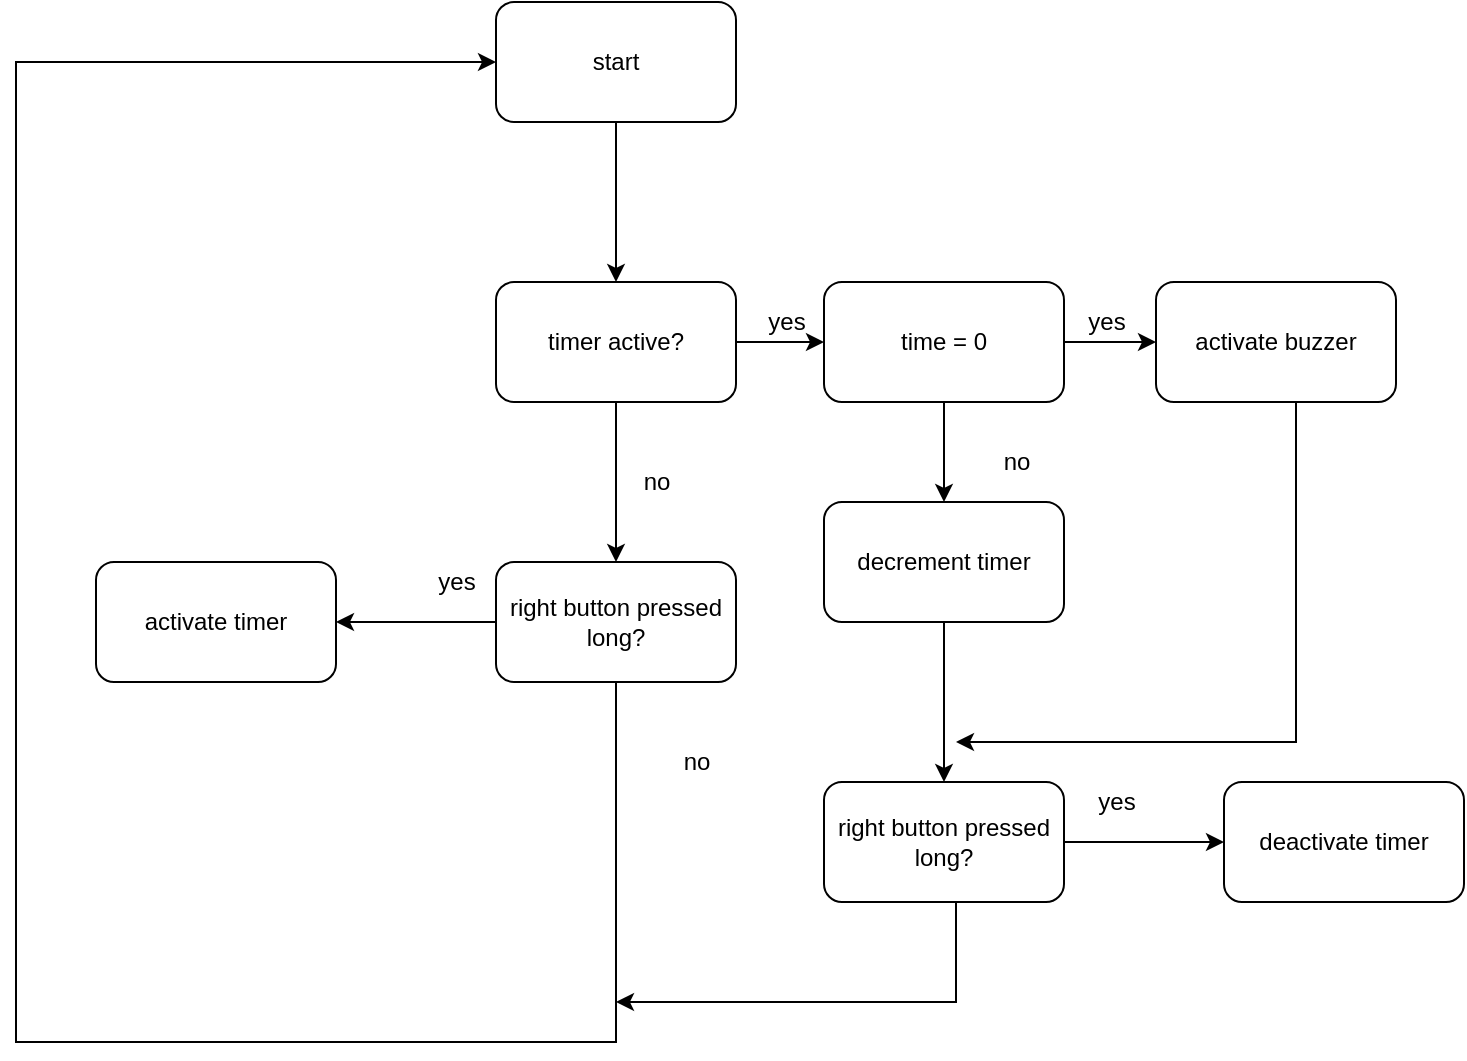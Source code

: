<mxfile version="17.1.2" type="device"><diagram id="E8ao3is3L1NMLuWFf-Es" name="Page-1"><mxGraphModel dx="2249" dy="794" grid="1" gridSize="10" guides="1" tooltips="1" connect="1" arrows="1" fold="1" page="1" pageScale="1" pageWidth="827" pageHeight="1169" math="0" shadow="0"><root><mxCell id="0"/><mxCell id="1" parent="0"/><mxCell id="G7srdIm08xedChv-XhUW-3" value="" style="edgeStyle=orthogonalEdgeStyle;rounded=0;orthogonalLoop=1;jettySize=auto;html=1;" edge="1" parent="1" source="G7srdIm08xedChv-XhUW-1"><mxGeometry relative="1" as="geometry"><mxPoint x="190" y="210" as="targetPoint"/></mxGeometry></mxCell><mxCell id="G7srdIm08xedChv-XhUW-1" value="start" style="rounded=1;whiteSpace=wrap;html=1;" vertex="1" parent="1"><mxGeometry x="130" y="70" width="120" height="60" as="geometry"/></mxCell><mxCell id="G7srdIm08xedChv-XhUW-18" value="" style="edgeStyle=orthogonalEdgeStyle;rounded=0;orthogonalLoop=1;jettySize=auto;html=1;" edge="1" parent="1" source="G7srdIm08xedChv-XhUW-4" target="G7srdIm08xedChv-XhUW-10"><mxGeometry relative="1" as="geometry"/></mxCell><mxCell id="G7srdIm08xedChv-XhUW-32" value="" style="edgeStyle=orthogonalEdgeStyle;rounded=0;orthogonalLoop=1;jettySize=auto;html=1;" edge="1" parent="1" source="G7srdIm08xedChv-XhUW-4" target="G7srdIm08xedChv-XhUW-31"><mxGeometry relative="1" as="geometry"/></mxCell><mxCell id="G7srdIm08xedChv-XhUW-4" value="timer active?" style="whiteSpace=wrap;html=1;rounded=1;" vertex="1" parent="1"><mxGeometry x="130" y="210" width="120" height="60" as="geometry"/></mxCell><mxCell id="G7srdIm08xedChv-XhUW-17" value="" style="edgeStyle=orthogonalEdgeStyle;rounded=0;orthogonalLoop=1;jettySize=auto;html=1;" edge="1" parent="1" source="G7srdIm08xedChv-XhUW-10" target="G7srdIm08xedChv-XhUW-12"><mxGeometry relative="1" as="geometry"/></mxCell><mxCell id="G7srdIm08xedChv-XhUW-19" value="" style="edgeStyle=orthogonalEdgeStyle;rounded=0;orthogonalLoop=1;jettySize=auto;html=1;" edge="1" parent="1" source="G7srdIm08xedChv-XhUW-10" target="G7srdIm08xedChv-XhUW-15"><mxGeometry relative="1" as="geometry"/></mxCell><mxCell id="G7srdIm08xedChv-XhUW-10" value="time = 0" style="whiteSpace=wrap;html=1;rounded=1;" vertex="1" parent="1"><mxGeometry x="294" y="210" width="120" height="60" as="geometry"/></mxCell><mxCell id="G7srdIm08xedChv-XhUW-30" style="edgeStyle=orthogonalEdgeStyle;rounded=0;orthogonalLoop=1;jettySize=auto;html=1;" edge="1" parent="1" source="G7srdIm08xedChv-XhUW-12"><mxGeometry relative="1" as="geometry"><mxPoint x="360" y="440" as="targetPoint"/><Array as="points"><mxPoint x="530" y="440"/></Array></mxGeometry></mxCell><mxCell id="G7srdIm08xedChv-XhUW-12" value="activate buzzer" style="whiteSpace=wrap;html=1;rounded=1;" vertex="1" parent="1"><mxGeometry x="460" y="210" width="120" height="60" as="geometry"/></mxCell><mxCell id="G7srdIm08xedChv-XhUW-25" value="" style="edgeStyle=orthogonalEdgeStyle;rounded=0;orthogonalLoop=1;jettySize=auto;html=1;" edge="1" parent="1" source="G7srdIm08xedChv-XhUW-15" target="G7srdIm08xedChv-XhUW-24"><mxGeometry relative="1" as="geometry"/></mxCell><mxCell id="G7srdIm08xedChv-XhUW-15" value="decrement timer" style="whiteSpace=wrap;html=1;rounded=1;" vertex="1" parent="1"><mxGeometry x="294" y="320" width="120" height="60" as="geometry"/></mxCell><mxCell id="G7srdIm08xedChv-XhUW-20" value="no" style="text;html=1;align=center;verticalAlign=middle;resizable=0;points=[];autosize=1;strokeColor=none;fillColor=none;" vertex="1" parent="1"><mxGeometry x="375" y="290" width="30" height="20" as="geometry"/></mxCell><mxCell id="G7srdIm08xedChv-XhUW-21" value="yes" style="text;html=1;align=center;verticalAlign=middle;resizable=0;points=[];autosize=1;strokeColor=none;fillColor=none;" vertex="1" parent="1"><mxGeometry x="420" y="220" width="30" height="20" as="geometry"/></mxCell><mxCell id="G7srdIm08xedChv-XhUW-22" value="yes" style="text;html=1;align=center;verticalAlign=middle;resizable=0;points=[];autosize=1;strokeColor=none;fillColor=none;" vertex="1" parent="1"><mxGeometry x="260" y="220" width="30" height="20" as="geometry"/></mxCell><mxCell id="G7srdIm08xedChv-XhUW-27" value="" style="edgeStyle=orthogonalEdgeStyle;rounded=0;orthogonalLoop=1;jettySize=auto;html=1;" edge="1" parent="1" source="G7srdIm08xedChv-XhUW-24" target="G7srdIm08xedChv-XhUW-26"><mxGeometry relative="1" as="geometry"/></mxCell><mxCell id="G7srdIm08xedChv-XhUW-37" style="edgeStyle=orthogonalEdgeStyle;rounded=0;orthogonalLoop=1;jettySize=auto;html=1;" edge="1" parent="1" source="G7srdIm08xedChv-XhUW-24"><mxGeometry relative="1" as="geometry"><mxPoint x="190" y="570" as="targetPoint"/><Array as="points"><mxPoint x="360" y="570"/><mxPoint x="190" y="570"/></Array></mxGeometry></mxCell><mxCell id="G7srdIm08xedChv-XhUW-24" value="right button pressed long?" style="whiteSpace=wrap;html=1;rounded=1;" vertex="1" parent="1"><mxGeometry x="294" y="460" width="120" height="60" as="geometry"/></mxCell><mxCell id="G7srdIm08xedChv-XhUW-26" value="deactivate timer" style="whiteSpace=wrap;html=1;rounded=1;" vertex="1" parent="1"><mxGeometry x="494" y="460" width="120" height="60" as="geometry"/></mxCell><mxCell id="G7srdIm08xedChv-XhUW-28" value="yes" style="text;html=1;align=center;verticalAlign=middle;resizable=0;points=[];autosize=1;strokeColor=none;fillColor=none;" vertex="1" parent="1"><mxGeometry x="425" y="460" width="30" height="20" as="geometry"/></mxCell><mxCell id="G7srdIm08xedChv-XhUW-35" value="" style="edgeStyle=orthogonalEdgeStyle;rounded=0;orthogonalLoop=1;jettySize=auto;html=1;" edge="1" parent="1" source="G7srdIm08xedChv-XhUW-31" target="G7srdIm08xedChv-XhUW-34"><mxGeometry relative="1" as="geometry"/></mxCell><mxCell id="G7srdIm08xedChv-XhUW-38" style="edgeStyle=orthogonalEdgeStyle;rounded=0;orthogonalLoop=1;jettySize=auto;html=1;entryX=0;entryY=0.5;entryDx=0;entryDy=0;" edge="1" parent="1" source="G7srdIm08xedChv-XhUW-31" target="G7srdIm08xedChv-XhUW-1"><mxGeometry relative="1" as="geometry"><mxPoint x="190" y="600" as="targetPoint"/><Array as="points"><mxPoint x="190" y="590"/><mxPoint x="-110" y="590"/><mxPoint x="-110" y="100"/></Array></mxGeometry></mxCell><mxCell id="G7srdIm08xedChv-XhUW-31" value="right button pressed long?" style="whiteSpace=wrap;html=1;rounded=1;" vertex="1" parent="1"><mxGeometry x="130" y="350" width="120" height="60" as="geometry"/></mxCell><mxCell id="G7srdIm08xedChv-XhUW-33" value="no" style="text;html=1;align=center;verticalAlign=middle;resizable=0;points=[];autosize=1;strokeColor=none;fillColor=none;" vertex="1" parent="1"><mxGeometry x="195" y="300" width="30" height="20" as="geometry"/></mxCell><mxCell id="G7srdIm08xedChv-XhUW-34" value="activate timer" style="whiteSpace=wrap;html=1;rounded=1;" vertex="1" parent="1"><mxGeometry x="-70" y="350" width="120" height="60" as="geometry"/></mxCell><mxCell id="G7srdIm08xedChv-XhUW-36" value="yes" style="text;html=1;align=center;verticalAlign=middle;resizable=0;points=[];autosize=1;strokeColor=none;fillColor=none;" vertex="1" parent="1"><mxGeometry x="95" y="350" width="30" height="20" as="geometry"/></mxCell><mxCell id="G7srdIm08xedChv-XhUW-39" value="no" style="text;html=1;align=center;verticalAlign=middle;resizable=0;points=[];autosize=1;strokeColor=none;fillColor=none;" vertex="1" parent="1"><mxGeometry x="215" y="440" width="30" height="20" as="geometry"/></mxCell></root></mxGraphModel></diagram></mxfile>